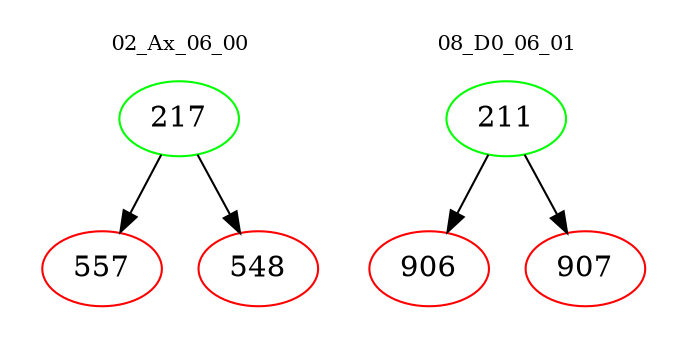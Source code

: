 digraph{
subgraph cluster_0 {
color = white
label = "02_Ax_06_00";
fontsize=10;
T0_217 [label="217", color="green"]
T0_217 -> T0_557 [color="black"]
T0_557 [label="557", color="red"]
T0_217 -> T0_548 [color="black"]
T0_548 [label="548", color="red"]
}
subgraph cluster_1 {
color = white
label = "08_D0_06_01";
fontsize=10;
T1_211 [label="211", color="green"]
T1_211 -> T1_906 [color="black"]
T1_906 [label="906", color="red"]
T1_211 -> T1_907 [color="black"]
T1_907 [label="907", color="red"]
}
}
